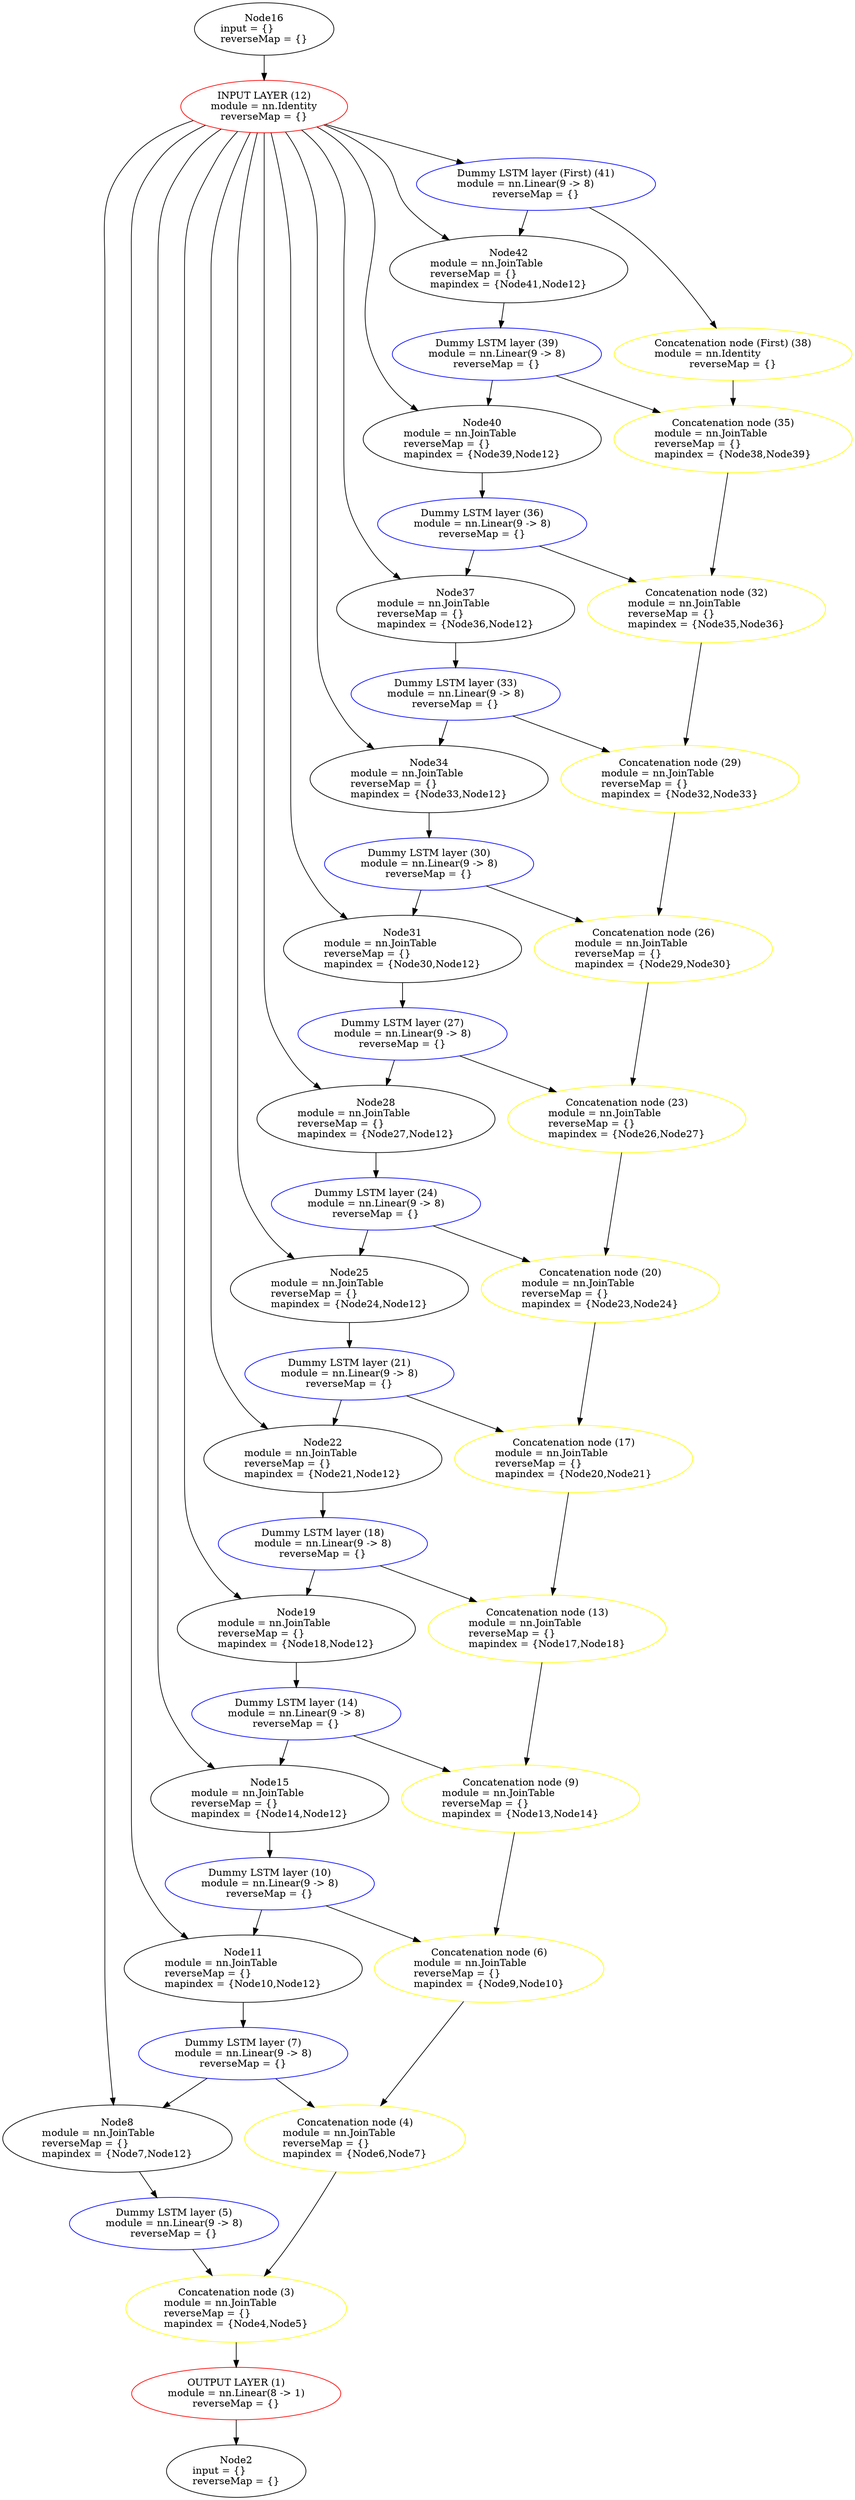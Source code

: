 digraph G {
	graph [bb="0,0,1007,3584"];
	node [label="\N",
		shape=oval
	];
	n1	 [color=red,
		height=1.041,
		label="OUTPUT LAYER (1)\nmodule = nn.Linear(8 -> 1)\lreverseMap = {}",
		pos="278,150",
		tooltip="[topologyTest.lua]:63_",
		width=3.3125];
	n2	 [height=1.041,
		label="Node2\ninput = {}\lreverseMap = {}",
		pos="278,38",
		tooltip="[[C]]:-1_",
		width=2.1497];
	n1 -> n2	 [pos="e,278,75.844 278,112.37 278,103.93 278,94.829 278,86.011"];
	n3	 [color=yellow,
		height=1.3356,
		label="Concatenation node (3)\nmodule = nn.JoinTable\lreverseMap = {}\lmapindex = {Node4,Node5}",
		pos="278,272",
		tooltip="[topologyTest.lua]:55_",
		width=3.4507];
	n3 -> n1	 [pos="e,278,187.72 278,223.57 278,215.1 278,206.27 278,197.81"];
	n4	 [color=yellow,
		height=1.3356,
		label="Concatenation node (4)\nmodule = nn.JoinTable\lreverseMap = {}\lmapindex = {Node6,Node7}",
		pos="399,516",
		tooltip="[topologyTest.lua]:55_",
		width=3.4507];
	n4 -> n3	 [pos="e,301.31,319.63 375.81,468.63 355.87,428.73 327.04,371.09 305.85,328.7"];
	n5	 [color=blue,
		height=1.041,
		label="Dummy LSTM layer (5)\nmodule = nn.Linear(9 -> 8)\lreverseMap = {}",
		pos="189,394",
		tooltip="[topologyTest.lua]:51_",
		width=3.3125];
	n5 -> n3	 [pos="e,244.2,318.57 215.46,357.32 222.58,347.73 230.43,337.13 238.11,326.79"];
	n6	 [color=yellow,
		height=1.3356,
		label="Concatenation node (6)\nmodule = nn.JoinTable\lreverseMap = {}\lmapindex = {Node9,Node10}",
		pos="518,760",
		tooltip="[topologyTest.lua]:55_",
		width=3.5652];
	n6 -> n4	 [pos="e,421.93,563.63 495.2,712.63 475.58,672.73 447.23,615.09 426.39,572.7"];
	n7	 [color=blue,
		height=1.041,
		label="Dummy LSTM layer (7)\nmodule = nn.Linear(9 -> 8)\lreverseMap = {}",
		pos="238,638",
		tooltip="[topologyTest.lua]:51_",
		width=3.3125];
	n7 -> n4	 [pos="e,342.59,559.05 283.28,603.25 299.1,591.46 317.19,577.98 334.29,565.23"];
	n8	 [height=1.3356,
		label="Node8\nmodule = nn.JoinTable\lreverseMap = {}\lmapindex = {Node7,Node12}",
		pos="128,516",
		tooltip="[topologyTest.lua]:51_",
		width=3.5652];
	n7 -> n8	 [pos="e,169.18,561.92 205.59,601.65 196.32,591.53 186.02,580.29 176.03,569.39"];
	n8 -> n5	 [pos="e,170.59,431.23 151.58,468.6 156.31,459.31 161.27,449.55 165.98,440.28"];
	n9	 [color=yellow,
		height=1.3356,
		label="Concatenation node (9)\nmodule = nn.JoinTable\lreverseMap = {}\lmapindex = {Node13,Node14}",
		pos="561,1004",
		tooltip="[topologyTest.lua]:55_",
		width=3.7034];
	n9 -> n6	 [pos="e,526.37,808.12 552.61,955.77 545.61,916.37 535.61,860.11 528.16,818.18"];
	n10	 [color=blue,
		height=1.041,
		label="Dummy LSTM layer (10)\nmodule = nn.Linear(9 -> 8)\lreverseMap = {}",
		pos="276,882",
		tooltip="[topologyTest.lua]:51_",
		width=3.3125];
	n10 -> n6	 [pos="e,441.81,798.78 338.64,849.94 367.32,835.72 401.75,818.65 432.74,803.28"];
	n11	 [height=1.3356,
		label="Node11\nmodule = nn.JoinTable\lreverseMap = {}\lmapindex = {Node10,Node12}",
		pos="238,760",
		tooltip="[topologyTest.lua]:51_",
		width=3.7034];
	n10 -> n11	 [pos="e,252.84,807.86 264.5,844.67 261.77,836.07 258.8,826.69 255.87,817.43"];
	n11 -> n7	 [pos="e,238,675.72 238,711.57 238,703.1 238,694.27 238,685.81"];
	n12	 [color=red,
		height=1.041,
		label="INPUT LAYER (12)\nmodule = nn.Identity\lreverseMap = {}",
		pos="304,3434",
		tooltip="[topologyTest.lua]:20_",
		width=2.6117];
	n12 -> n8	 [pos="e,111.69,564.11 217.93,3418.8 180.74,3408.5 139.72,3390.6 113,3360 65.312,3305.3 76,3273.6 76,3201 76,3201 76,3201 76,759 76,694.47 \
93.89,622.39 108.68,573.81"];
	n12 -> n11	 [pos="e,180.12,803.68 228.63,3411.2 201.58,3400 173.08,3383.5 154,3360 108.06,3303.4 114,3273.9 114,3201 114,3201 114,3201 114,1003 114,\
930.83 111.26,906.7 147,844 153.82,832.04 162.96,820.85 172.83,810.79"];
	n15	 [height=1.3356,
		label="Node15\nmodule = nn.JoinTable\lreverseMap = {}\lmapindex = {Node14,Node12}",
		pos="276,1004",
		tooltip="[topologyTest.lua]:51_",
		width=3.7034];
	n12 -> n15	 [pos="e,218.12,1047.7 245.87,3404.3 227.61,3392.8 208.88,3377.9 196,3360 153.21,3300.5 152,3274.3 152,3201 152,3201 152,3201 152,1247 \
152,1174.8 149.26,1150.7 185,1088 191.82,1076 200.96,1064.8 210.83,1054.8"];
	n19	 [height=1.3356,
		label="Node19\nmodule = nn.JoinTable\lreverseMap = {}\lmapindex = {Node18,Node12}",
		pos="314,1248",
		tooltip="[topologyTest.lua]:51_",
		width=3.7034];
	n12 -> n19	 [pos="e,256.12,1291.7 267.03,3399.2 256.11,3387.7 244.96,3374.1 237,3360 200.71,3295.9 190,3274.7 190,3201 190,3201 190,3201 190,1491 \
190,1418.8 187.26,1394.7 223,1332 229.82,1320 238.96,1308.8 248.83,1298.8"];
	n22	 [height=1.3356,
		label="Node22\nmodule = nn.JoinTable\lreverseMap = {}\lmapindex = {Node21,Node12}",
		pos="352,1492",
		tooltip="[topologyTest.lua]:51_",
		width=3.7034];
	n12 -> n22	 [pos="e,294.12,1535.7 284.43,3397.2 261.91,3352.6 228,3273.5 228,3201 228,3201 228,3201 228,1735 228,1662.8 225.26,1638.7 261,1576 267.82,\
1564 276.96,1552.8 286.83,1542.8"];
	n25	 [height=1.3356,
		label="Node25\nmodule = nn.JoinTable\lreverseMap = {}\lmapindex = {Node24,Node12}",
		pos="390,1736",
		tooltip="[topologyTest.lua]:51_",
		width=3.7034];
	n12 -> n25	 [pos="e,332.12,1779.7 294.21,3396.3 282.95,3350.9 266,3270.8 266,3201 266,3201 266,3201 266,1979 266,1906.8 263.26,1882.7 299,1820 305.82,\
1808 314.96,1796.8 324.83,1786.8"];
	n28	 [height=1.3356,
		label="Node28\nmodule = nn.JoinTable\lreverseMap = {}\lmapindex = {Node27,Node12}",
		pos="428,1980",
		tooltip="[topologyTest.lua]:51_",
		width=3.7034];
	n12 -> n28	 [pos="e,370.12,2023.7 304,3396.4 304,3350.7 304,3270.1 304,3201 304,3201 304,3201 304,2223 304,2150.8 301.26,2126.7 337,2064 343.82,2052 \
352.96,2040.8 362.83,2030.8"];
	n31	 [height=1.3356,
		label="Node31\nmodule = nn.JoinTable\lreverseMap = {}\lmapindex = {Node30,Node12}",
		pos="466,2224",
		tooltip="[topologyTest.lua]:51_",
		width=3.7034];
	n12 -> n31	 [pos="e,408.12,2267.7 313.79,3396.3 325.05,3350.9 342,3270.8 342,3201 342,3201 342,3201 342,2467 342,2394.8 339.26,2370.7 375,2308 381.82,\
2296 390.96,2284.8 400.83,2274.8"];
	n34	 [height=1.3356,
		label="Node34\nmodule = nn.JoinTable\lreverseMap = {}\lmapindex = {Node33,Node12}",
		pos="504,2468",
		tooltip="[topologyTest.lua]:51_",
		width=3.7034];
	n12 -> n34	 [pos="e,446.12,2511.7 333.8,3398.2 342.23,3386.7 350.57,3373.4 356,3360 382.8,3293.7 380,3272.5 380,3201 380,3201 380,3201 380,2711 380,\
2638.8 377.26,2614.7 413,2552 419.82,2540 428.96,2528.8 438.83,2518.8"];
	n37	 [height=1.3356,
		label="Node37\nmodule = nn.JoinTable\lreverseMap = {}\lmapindex = {Node36,Node12}",
		pos="542,2712",
		tooltip="[topologyTest.lua]:51_",
		width=3.7034];
	n12 -> n37	 [pos="e,484.12,2755.7 354.76,3402.4 369.67,3390.9 384.51,3376.6 394,3360 429.48,3298 418,3272.5 418,3201 418,3201 418,3201 418,2955 418,\
2882.8 415.26,2858.7 451,2796 457.82,2784 466.96,2772.8 476.83,2762.8"];
	n40	 [height=1.3356,
		label="Node40\nmodule = nn.JoinTable\lreverseMap = {}\lmapindex = {Node39,Node12}",
		pos="580,2956",
		tooltip="[topologyTest.lua]:51_",
		width=3.7034];
	n12 -> n40	 [pos="e,512.67,2997.6 372.74,3408.3 395.04,3397 417.7,3381.2 432,3360 512.2,3241 403.98,3164.7 475,3040 482.59,3026.7 493.26,3014.7 504.9,\
3004.3"];
	n41	 [color=blue,
		height=1.041,
		label="Dummy LSTM layer (First) (41)\nmodule = nn.Linear(9 -> 8)\lreverseMap = {}",
		pos="661,3322",
		tooltip="[topologyTest.lua]:40_",
		width=3.8653];
	n12 -> n41	 [pos="e,571.1,3350.7 377.54,3410.3 430.71,3394 503.15,3371.6 561.49,3353.7"];
	n42	 [height=1.3356,
		label="Node42\nmodule = nn.JoinTable\lreverseMap = {}\lmapindex = {Node41,Node12}",
		pos="618,3200",
		tooltip="[topologyTest.lua]:51_",
		width=3.7034];
	n12 -> n42	 [pos="e,556.97,3242.8 379.33,3411.5 410.05,3400 444.31,3383.2 470,3360 498.79,3334 487.75,3313.5 513,3284 523.58,3271.7 536.22,3259.9 \
549.01,3249.2"];
	n13	 [color=yellow,
		height=1.3356,
		label="Concatenation node (13)\nmodule = nn.JoinTable\lreverseMap = {}\lmapindex = {Node17,Node18}",
		pos="599,1248",
		tooltip="[topologyTest.lua]:55_",
		width=3.7034];
	n13 -> n9	 [pos="e,568.4,1052.1 591.58,1199.8 585.4,1160.4 576.56,1104.1 569.98,1062.2"];
	n14	 [color=blue,
		height=1.041,
		label="Dummy LSTM layer (14)\nmodule = nn.Linear(9 -> 8)\lreverseMap = {}",
		pos="314,1126",
		tooltip="[topologyTest.lua]:51_",
		width=3.3125];
	n14 -> n9	 [pos="e,482.59,1043.1 377.61,1094.1 406.75,1079.9 441.76,1062.9 473.35,1047.6"];
	n14 -> n15	 [pos="e,290.84,1051.9 302.5,1088.7 299.77,1080.1 296.8,1070.7 293.87,1061.4"];
	n15 -> n10	 [pos="e,276,919.72 276,955.57 276,947.1 276,938.27 276,929.81"];
	n16	 [height=1.041,
		label="Node16\ninput = {}\lreverseMap = {}",
		pos="304,3546",
		tooltip="[[C]]:-1_",
		width=2.1497];
	n16 -> n12	 [pos="e,304,3471.8 304,3508.4 304,3499.9 304,3490.8 304,3482"];
	n17	 [color=yellow,
		height=1.3356,
		label="Concatenation node (17)\nmodule = nn.JoinTable\lreverseMap = {}\lmapindex = {Node20,Node21}",
		pos="637,1492",
		tooltip="[topologyTest.lua]:55_",
		width=3.7034];
	n17 -> n13	 [pos="e,606.4,1296.1 629.58,1443.8 623.4,1404.4 614.56,1348.1 607.98,1306.2"];
	n18	 [color=blue,
		height=1.041,
		label="Dummy LSTM layer (18)\nmodule = nn.Linear(9 -> 8)\lreverseMap = {}",
		pos="352,1370",
		tooltip="[topologyTest.lua]:51_",
		width=3.3125];
	n18 -> n13	 [pos="e,520.59,1287.1 415.61,1338.1 444.75,1323.9 479.76,1306.9 511.35,1291.6"];
	n18 -> n19	 [pos="e,328.84,1295.9 340.5,1332.7 337.77,1324.1 334.8,1314.7 331.87,1305.4"];
	n19 -> n14	 [pos="e,314,1163.7 314,1199.6 314,1191.1 314,1182.3 314,1173.8"];
	n20	 [color=yellow,
		height=1.3356,
		label="Concatenation node (20)\nmodule = nn.JoinTable\lreverseMap = {}\lmapindex = {Node23,Node24}",
		pos="675,1736",
		tooltip="[topologyTest.lua]:55_",
		width=3.7034];
	n20 -> n17	 [pos="e,644.4,1540.1 667.58,1687.8 661.4,1648.4 652.56,1592.1 645.98,1550.2"];
	n21	 [color=blue,
		height=1.041,
		label="Dummy LSTM layer (21)\nmodule = nn.Linear(9 -> 8)\lreverseMap = {}",
		pos="390,1614",
		tooltip="[topologyTest.lua]:51_",
		width=3.3125];
	n21 -> n17	 [pos="e,558.59,1531.1 453.61,1582.1 482.75,1567.9 517.76,1550.9 549.35,1535.6"];
	n21 -> n22	 [pos="e,366.84,1539.9 378.5,1576.7 375.77,1568.1 372.8,1558.7 369.87,1549.4"];
	n22 -> n18	 [pos="e,352,1407.7 352,1443.6 352,1435.1 352,1426.3 352,1417.8"];
	n23	 [color=yellow,
		height=1.3356,
		label="Concatenation node (23)\nmodule = nn.JoinTable\lreverseMap = {}\lmapindex = {Node26,Node27}",
		pos="713,1980",
		tooltip="[topologyTest.lua]:55_",
		width=3.7034];
	n23 -> n20	 [pos="e,682.4,1784.1 705.58,1931.8 699.4,1892.4 690.56,1836.1 683.98,1794.2"];
	n24	 [color=blue,
		height=1.041,
		label="Dummy LSTM layer (24)\nmodule = nn.Linear(9 -> 8)\lreverseMap = {}",
		pos="428,1858",
		tooltip="[topologyTest.lua]:51_",
		width=3.3125];
	n24 -> n20	 [pos="e,596.59,1775.1 491.61,1826.1 520.75,1811.9 555.76,1794.9 587.35,1779.6"];
	n24 -> n25	 [pos="e,404.84,1783.9 416.5,1820.7 413.77,1812.1 410.8,1802.7 407.87,1793.4"];
	n25 -> n21	 [pos="e,390,1651.7 390,1687.6 390,1679.1 390,1670.3 390,1661.8"];
	n26	 [color=yellow,
		height=1.3356,
		label="Concatenation node (26)\nmodule = nn.JoinTable\lreverseMap = {}\lmapindex = {Node29,Node30}",
		pos="751,2224",
		tooltip="[topologyTest.lua]:55_",
		width=3.7034];
	n26 -> n23	 [pos="e,720.4,2028.1 743.58,2175.8 737.4,2136.4 728.56,2080.1 721.98,2038.2"];
	n27	 [color=blue,
		height=1.041,
		label="Dummy LSTM layer (27)\nmodule = nn.Linear(9 -> 8)\lreverseMap = {}",
		pos="466,2102",
		tooltip="[topologyTest.lua]:51_",
		width=3.3125];
	n27 -> n23	 [pos="e,634.59,2019.1 529.61,2070.1 558.75,2055.9 593.76,2038.9 625.35,2023.6"];
	n27 -> n28	 [pos="e,442.84,2027.9 454.5,2064.7 451.77,2056.1 448.8,2046.7 445.87,2037.4"];
	n28 -> n24	 [pos="e,428,1895.7 428,1931.6 428,1923.1 428,1914.3 428,1905.8"];
	n29	 [color=yellow,
		height=1.3356,
		label="Concatenation node (29)\nmodule = nn.JoinTable\lreverseMap = {}\lmapindex = {Node32,Node33}",
		pos="789,2468",
		tooltip="[topologyTest.lua]:55_",
		width=3.7034];
	n29 -> n26	 [pos="e,758.4,2272.1 781.58,2419.8 775.4,2380.4 766.56,2324.1 759.98,2282.2"];
	n30	 [color=blue,
		height=1.041,
		label="Dummy LSTM layer (30)\nmodule = nn.Linear(9 -> 8)\lreverseMap = {}",
		pos="504,2346",
		tooltip="[topologyTest.lua]:51_",
		width=3.3125];
	n30 -> n26	 [pos="e,672.59,2263.1 567.61,2314.1 596.75,2299.9 631.76,2282.9 663.35,2267.6"];
	n30 -> n31	 [pos="e,480.84,2271.9 492.5,2308.7 489.77,2300.1 486.8,2290.7 483.87,2281.4"];
	n31 -> n27	 [pos="e,466,2139.7 466,2175.6 466,2167.1 466,2158.3 466,2149.8"];
	n32	 [color=yellow,
		height=1.3356,
		label="Concatenation node (32)\nmodule = nn.JoinTable\lreverseMap = {}\lmapindex = {Node35,Node36}",
		pos="827,2712",
		tooltip="[topologyTest.lua]:55_",
		width=3.7034];
	n32 -> n29	 [pos="e,796.4,2516.1 819.58,2663.8 813.4,2624.4 804.56,2568.1 797.98,2526.2"];
	n33	 [color=blue,
		height=1.041,
		label="Dummy LSTM layer (33)\nmodule = nn.Linear(9 -> 8)\lreverseMap = {}",
		pos="542,2590",
		tooltip="[topologyTest.lua]:51_",
		width=3.3125];
	n33 -> n29	 [pos="e,710.59,2507.1 605.61,2558.1 634.75,2543.9 669.76,2526.9 701.35,2511.6"];
	n33 -> n34	 [pos="e,518.84,2515.9 530.5,2552.7 527.77,2544.1 524.8,2534.7 521.87,2525.4"];
	n34 -> n30	 [pos="e,504,2383.7 504,2419.6 504,2411.1 504,2402.3 504,2393.8"];
	n35	 [color=yellow,
		height=1.3356,
		label="Concatenation node (35)\nmodule = nn.JoinTable\lreverseMap = {}\lmapindex = {Node38,Node39}",
		pos="865,2956",
		tooltip="[topologyTest.lua]:55_",
		width=3.7034];
	n35 -> n32	 [pos="e,834.4,2760.1 857.58,2907.8 851.4,2868.4 842.56,2812.1 835.98,2770.2"];
	n36	 [color=blue,
		height=1.041,
		label="Dummy LSTM layer (36)\nmodule = nn.Linear(9 -> 8)\lreverseMap = {}",
		pos="580,2834",
		tooltip="[topologyTest.lua]:51_",
		width=3.3125];
	n36 -> n32	 [pos="e,748.59,2751.1 643.61,2802.1 672.75,2787.9 707.76,2770.9 739.35,2755.6"];
	n36 -> n37	 [pos="e,556.84,2759.9 568.5,2796.7 565.77,2788.1 562.8,2778.7 559.87,2769.4"];
	n37 -> n33	 [pos="e,542,2627.7 542,2663.6 542,2655.1 542,2646.3 542,2637.8"];
	n38	 [color=yellow,
		height=1.041,
		label="Concatenation node (First) (38)\nmodule = nn.Identity\lreverseMap = {}",
		pos="874,3078",
		tooltip="[topologyTest.lua]:44_",
		width=3.6797];
	n38 -> n35	 [pos="e,868.53,3004.1 871.25,3040.3 870.63,3032 869.95,3023 869.28,3014.1"];
	n39	 [color=blue,
		height=1.041,
		label="Dummy LSTM layer (39)\nmodule = nn.Linear(9 -> 8)\lreverseMap = {}",
		pos="604,3078",
		tooltip="[topologyTest.lua]:51_",
		width=3.3125];
	n39 -> n35	 [pos="e,783.75,2994.4 669.86,3046.7 701.61,3032.1 740.18,3014.4 774.62,2998.6"];
	n39 -> n40	 [pos="e,589.41,3004.1 596.67,3040.3 595.01,3032 593.2,3023 591.41,3014.1"];
	n40 -> n36	 [pos="e,580,2871.7 580,2907.6 580,2899.1 580,2890.3 580,2881.8"];
	n41 -> n38	 [pos="e,854.46,3115.2 713.83,3287.2 729.61,3275.7 746.33,3262.3 760,3248 796.13,3210.3 828.47,3160 849.4,3124"];
	n41 -> n42	 [pos="e,634.79,3247.9 647.98,3284.7 644.9,3276.1 641.54,3266.7 638.22,3257.4"];
	n42 -> n39	 [pos="e,608.27,3115.6 612.51,3151.9 611.49,3143.2 610.44,3134.2 609.43,3125.5"];
}
